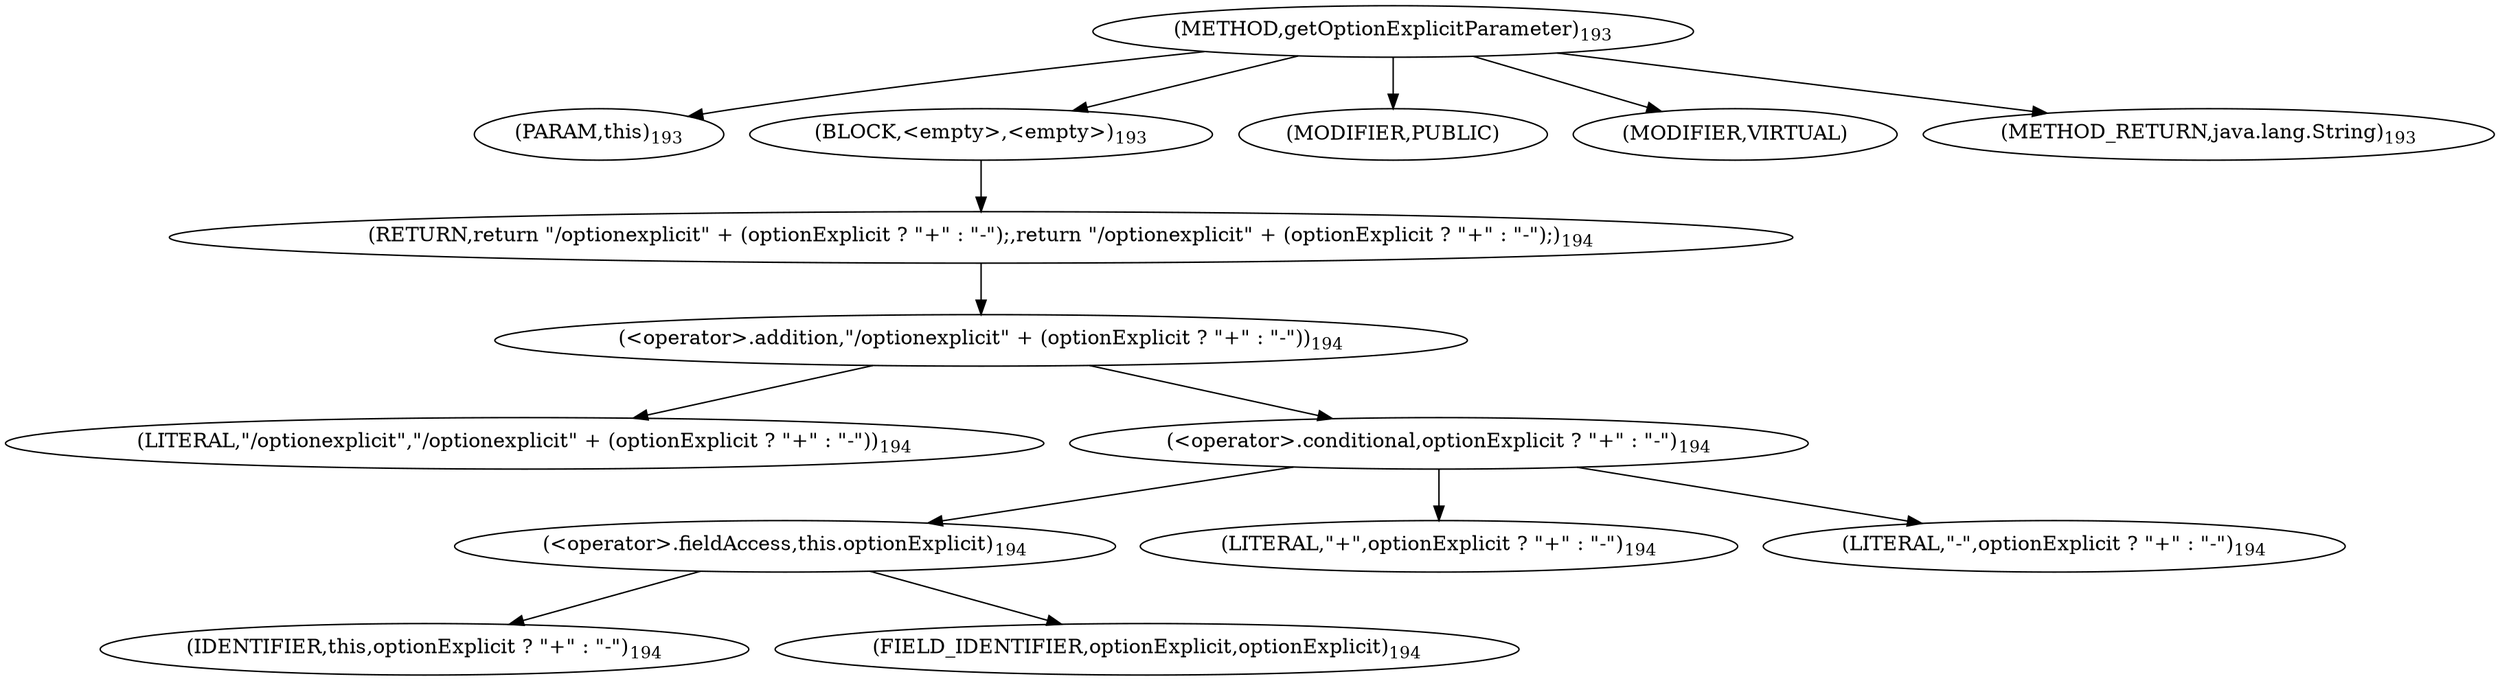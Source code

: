 digraph "getOptionExplicitParameter" {  
"211" [label = <(METHOD,getOptionExplicitParameter)<SUB>193</SUB>> ]
"212" [label = <(PARAM,this)<SUB>193</SUB>> ]
"213" [label = <(BLOCK,&lt;empty&gt;,&lt;empty&gt;)<SUB>193</SUB>> ]
"214" [label = <(RETURN,return &quot;/optionexplicit&quot; + (optionExplicit ? &quot;+&quot; : &quot;-&quot;);,return &quot;/optionexplicit&quot; + (optionExplicit ? &quot;+&quot; : &quot;-&quot;);)<SUB>194</SUB>> ]
"215" [label = <(&lt;operator&gt;.addition,&quot;/optionexplicit&quot; + (optionExplicit ? &quot;+&quot; : &quot;-&quot;))<SUB>194</SUB>> ]
"216" [label = <(LITERAL,&quot;/optionexplicit&quot;,&quot;/optionexplicit&quot; + (optionExplicit ? &quot;+&quot; : &quot;-&quot;))<SUB>194</SUB>> ]
"217" [label = <(&lt;operator&gt;.conditional,optionExplicit ? &quot;+&quot; : &quot;-&quot;)<SUB>194</SUB>> ]
"218" [label = <(&lt;operator&gt;.fieldAccess,this.optionExplicit)<SUB>194</SUB>> ]
"219" [label = <(IDENTIFIER,this,optionExplicit ? &quot;+&quot; : &quot;-&quot;)<SUB>194</SUB>> ]
"220" [label = <(FIELD_IDENTIFIER,optionExplicit,optionExplicit)<SUB>194</SUB>> ]
"221" [label = <(LITERAL,&quot;+&quot;,optionExplicit ? &quot;+&quot; : &quot;-&quot;)<SUB>194</SUB>> ]
"222" [label = <(LITERAL,&quot;-&quot;,optionExplicit ? &quot;+&quot; : &quot;-&quot;)<SUB>194</SUB>> ]
"223" [label = <(MODIFIER,PUBLIC)> ]
"224" [label = <(MODIFIER,VIRTUAL)> ]
"225" [label = <(METHOD_RETURN,java.lang.String)<SUB>193</SUB>> ]
  "211" -> "212" 
  "211" -> "213" 
  "211" -> "223" 
  "211" -> "224" 
  "211" -> "225" 
  "213" -> "214" 
  "214" -> "215" 
  "215" -> "216" 
  "215" -> "217" 
  "217" -> "218" 
  "217" -> "221" 
  "217" -> "222" 
  "218" -> "219" 
  "218" -> "220" 
}
